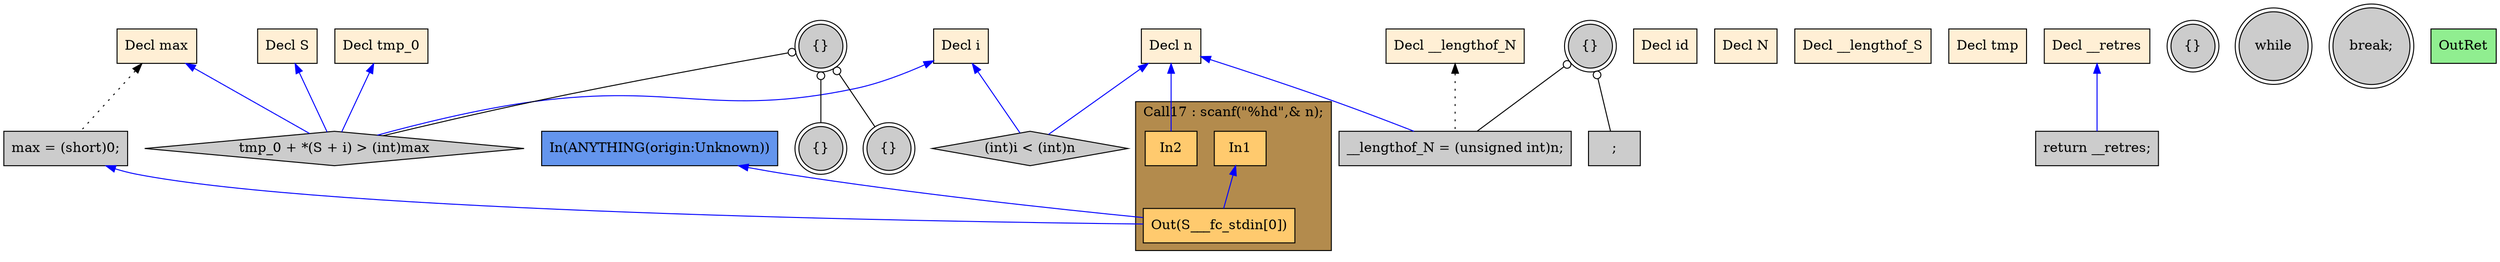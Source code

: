 digraph G {
  rankdir=TB;
  node [style="filled", ];
  2 [label="Decl n", fillcolor="#FFEFD5", shape=box, ];
  3 [label="Decl i", fillcolor="#FFEFD5", shape=box, ];
  4 [label="Decl max", fillcolor="#FFEFD5", shape=box, ];
  5 [label="Decl id", fillcolor="#FFEFD5", shape=box, ];
  6 [label="Decl N", fillcolor="#FFEFD5", shape=box, ];
  7 [label="Decl __lengthof_N", fillcolor="#FFEFD5", shape=box, ];
  8 [label="Decl S", fillcolor="#FFEFD5", shape=box, ];
  9 [label="Decl __lengthof_S", fillcolor="#FFEFD5", shape=box, ];
  10 [label="Decl tmp", fillcolor="#FFEFD5", shape=box, ];
  11 [label="Decl tmp_0", fillcolor="#FFEFD5", shape=box, ];
  12 [label="Decl __retres", fillcolor="#FFEFD5", shape=box, ];
  13 [label="max = (short)0;", fillcolor="#CCCCCC", shape=box, ];
  15 [label="In1", fillcolor="#FFCA6E", shape=box, ];
  16 [label="In2", fillcolor="#FFCA6E", shape=box, ];
  17 [label="Out(S___fc_stdin[0])", fillcolor="#FFCA6E", shape=box, ];
  18 [label="{}", fillcolor="#CCCCCC", shape=doublecircle, ];
  19 [label=";", fillcolor="#CCCCCC", shape=box, ];
  20 [label="__lengthof_N = (unsigned int)n;", fillcolor="#CCCCCC",
      shape=box, ];
  21 [label="{}", fillcolor="#CCCCCC", shape=doublecircle, ];
  22 [label="while", fillcolor="#CCCCCC", shape=doublecircle, ];
  23 [label="(int)i < (int)n", fillcolor="#CCCCCC", shape=diamond, ];
  24 [label="{}", fillcolor="#CCCCCC", shape=doublecircle, ];
  25 [label="{}", fillcolor="#CCCCCC", shape=doublecircle, ];
  26 [label="tmp_0 + *(S + i) > (int)max", fillcolor="#CCCCCC",
      shape=diamond, ];
  27 [label="{}", fillcolor="#CCCCCC", shape=doublecircle, ];
  28 [label="break;", fillcolor="#CCCCCC", shape=doublecircle, ];
  29 [label="return __retres;", fillcolor="#CCCCCC", shape=box, ];
  30 [label="OutRet", fillcolor="#90EE90", shape=box, ];
  31 [label="In(ANYTHING(origin:Unknown))", fillcolor="#6495ED", shape=box, ];
  
  subgraph cluster_Call17 { label="Call17 : scanf(\"%hd\",& n);";
                            fillcolor="#B38B4D"; style="filled"; 17;16;15;
     };
  
  edge [dir=back, ];
  4 -> 13 [color="#000000", style="dotted", ];
  2 -> 16 [color="#0000FF", ];
  13 -> 17 [color="#0000FF", ];
  15 -> 17 [color="#0000FF", ];
  31 -> 17 [color="#0000FF", ];
  18 -> 19 [color="#000000", arrowtail=odot, ];
  2 -> 20 [color="#0000FF", ];
  7 -> 20 [color="#000000", style="dotted", ];
  18 -> 20 [color="#000000", arrowtail=odot, ];
  2 -> 23 [color="#0000FF", ];
  3 -> 23 [color="#0000FF", ];
  24 -> 25 [color="#000000", arrowtail=odot, ];
  3 -> 26 [color="#0000FF", ];
  4 -> 26 [color="#0000FF", ];
  8 -> 26 [color="#0000FF", ];
  11 -> 26 [color="#0000FF", ];
  24 -> 26 [color="#000000", arrowtail=odot, ];
  24 -> 27 [color="#000000", arrowtail=odot, ];
  12 -> 29 [color="#0000FF", ];
  
  }